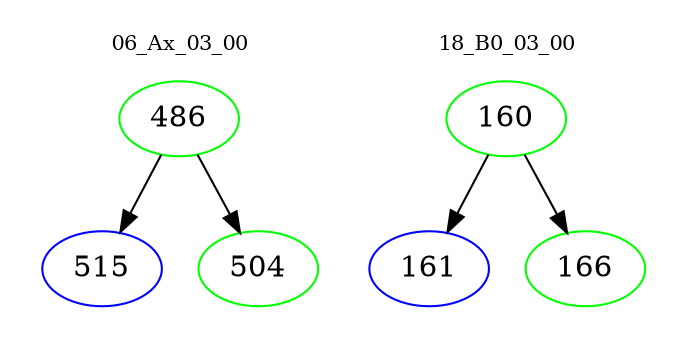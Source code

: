 digraph{
subgraph cluster_0 {
color = white
label = "06_Ax_03_00";
fontsize=10;
T0_486 [label="486", color="green"]
T0_486 -> T0_515 [color="black"]
T0_515 [label="515", color="blue"]
T0_486 -> T0_504 [color="black"]
T0_504 [label="504", color="green"]
}
subgraph cluster_1 {
color = white
label = "18_B0_03_00";
fontsize=10;
T1_160 [label="160", color="green"]
T1_160 -> T1_161 [color="black"]
T1_161 [label="161", color="blue"]
T1_160 -> T1_166 [color="black"]
T1_166 [label="166", color="green"]
}
}
